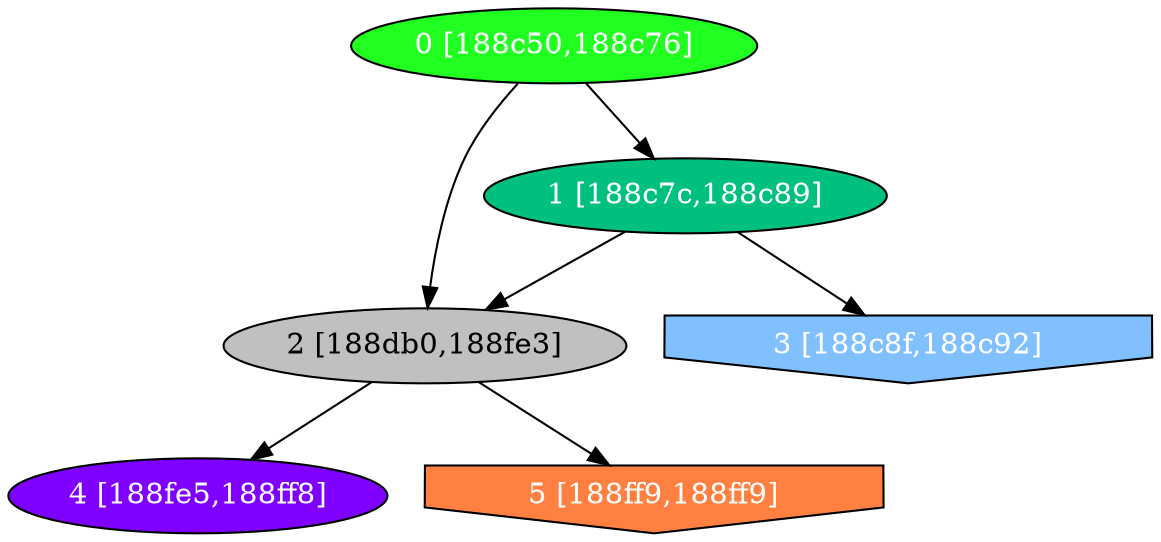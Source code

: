 diGraph libnss3{
	libnss3_0  [style=filled fillcolor="#20FF20" fontcolor="#ffffff" shape=oval label="0 [188c50,188c76]"]
	libnss3_1  [style=filled fillcolor="#00C080" fontcolor="#ffffff" shape=oval label="1 [188c7c,188c89]"]
	libnss3_2  [style=filled fillcolor="#C0C0C0" fontcolor="#000000" shape=oval label="2 [188db0,188fe3]"]
	libnss3_3  [style=filled fillcolor="#80C0FF" fontcolor="#ffffff" shape=invhouse label="3 [188c8f,188c92]"]
	libnss3_4  [style=filled fillcolor="#8000FF" fontcolor="#ffffff" shape=oval label="4 [188fe5,188ff8]"]
	libnss3_5  [style=filled fillcolor="#FF8040" fontcolor="#ffffff" shape=invhouse label="5 [188ff9,188ff9]"]

	libnss3_0 -> libnss3_1
	libnss3_0 -> libnss3_2
	libnss3_1 -> libnss3_2
	libnss3_1 -> libnss3_3
	libnss3_2 -> libnss3_4
	libnss3_2 -> libnss3_5
}